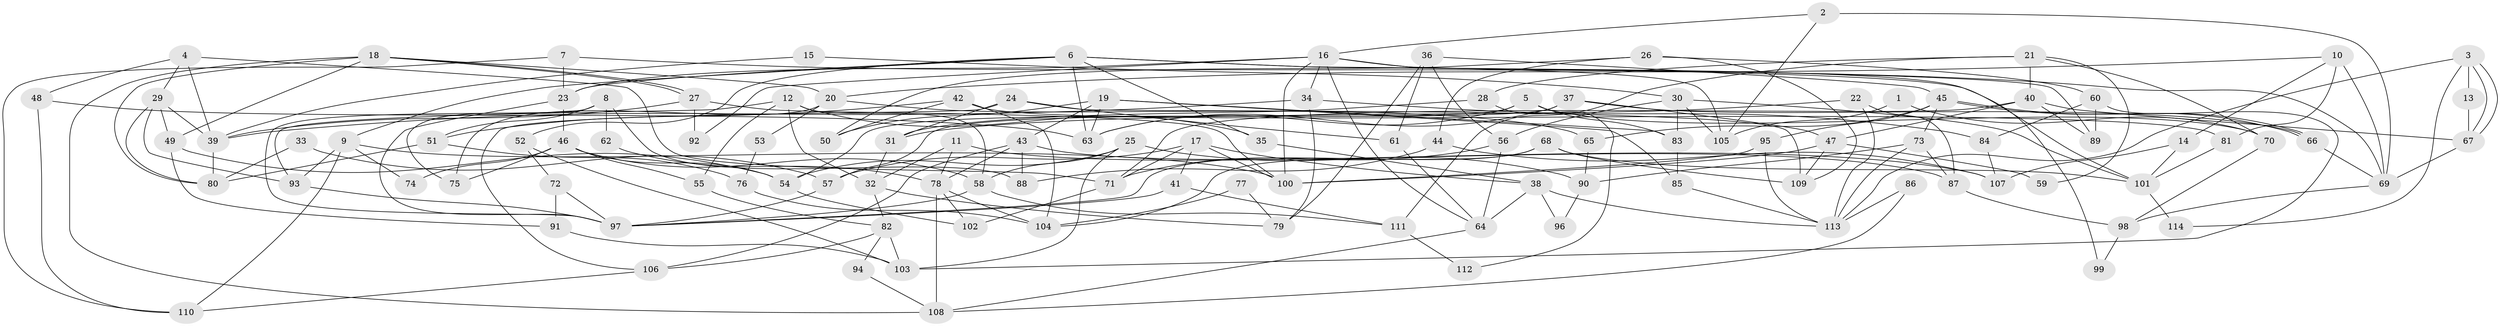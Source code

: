 // Generated by graph-tools (version 1.1) at 2025/36/03/09/25 02:36:24]
// undirected, 114 vertices, 228 edges
graph export_dot {
graph [start="1"]
  node [color=gray90,style=filled];
  1;
  2;
  3;
  4;
  5;
  6;
  7;
  8;
  9;
  10;
  11;
  12;
  13;
  14;
  15;
  16;
  17;
  18;
  19;
  20;
  21;
  22;
  23;
  24;
  25;
  26;
  27;
  28;
  29;
  30;
  31;
  32;
  33;
  34;
  35;
  36;
  37;
  38;
  39;
  40;
  41;
  42;
  43;
  44;
  45;
  46;
  47;
  48;
  49;
  50;
  51;
  52;
  53;
  54;
  55;
  56;
  57;
  58;
  59;
  60;
  61;
  62;
  63;
  64;
  65;
  66;
  67;
  68;
  69;
  70;
  71;
  72;
  73;
  74;
  75;
  76;
  77;
  78;
  79;
  80;
  81;
  82;
  83;
  84;
  85;
  86;
  87;
  88;
  89;
  90;
  91;
  92;
  93;
  94;
  95;
  96;
  97;
  98;
  99;
  100;
  101;
  102;
  103;
  104;
  105;
  106;
  107;
  108;
  109;
  110;
  111;
  112;
  113;
  114;
  1 -- 105;
  1 -- 70;
  2 -- 16;
  2 -- 69;
  2 -- 105;
  3 -- 67;
  3 -- 67;
  3 -- 113;
  3 -- 13;
  3 -- 114;
  4 -- 39;
  4 -- 71;
  4 -- 29;
  4 -- 48;
  5 -- 83;
  5 -- 54;
  5 -- 63;
  5 -- 70;
  6 -- 9;
  6 -- 52;
  6 -- 23;
  6 -- 35;
  6 -- 63;
  6 -- 89;
  6 -- 101;
  7 -- 69;
  7 -- 110;
  7 -- 23;
  8 -- 97;
  8 -- 75;
  8 -- 51;
  8 -- 62;
  8 -- 88;
  9 -- 100;
  9 -- 110;
  9 -- 74;
  9 -- 93;
  10 -- 69;
  10 -- 81;
  10 -- 14;
  10 -- 20;
  11 -- 32;
  11 -- 78;
  11 -- 107;
  12 -- 58;
  12 -- 32;
  12 -- 35;
  12 -- 55;
  12 -- 93;
  13 -- 67;
  14 -- 107;
  14 -- 101;
  15 -- 39;
  15 -- 30;
  16 -- 105;
  16 -- 23;
  16 -- 34;
  16 -- 64;
  16 -- 92;
  16 -- 99;
  16 -- 100;
  17 -- 100;
  17 -- 38;
  17 -- 41;
  17 -- 57;
  17 -- 71;
  18 -- 27;
  18 -- 27;
  18 -- 20;
  18 -- 49;
  18 -- 80;
  18 -- 108;
  19 -- 63;
  19 -- 50;
  19 -- 43;
  19 -- 83;
  19 -- 85;
  20 -- 65;
  20 -- 53;
  20 -- 75;
  21 -- 40;
  21 -- 111;
  21 -- 28;
  21 -- 59;
  21 -- 70;
  22 -- 87;
  22 -- 113;
  22 -- 31;
  23 -- 46;
  23 -- 97;
  24 -- 106;
  24 -- 109;
  24 -- 31;
  24 -- 61;
  25 -- 58;
  25 -- 54;
  25 -- 90;
  25 -- 103;
  26 -- 60;
  26 -- 109;
  26 -- 44;
  26 -- 50;
  27 -- 39;
  27 -- 92;
  27 -- 100;
  28 -- 31;
  28 -- 112;
  29 -- 93;
  29 -- 39;
  29 -- 49;
  29 -- 80;
  30 -- 101;
  30 -- 56;
  30 -- 83;
  30 -- 105;
  31 -- 32;
  32 -- 82;
  32 -- 79;
  33 -- 80;
  33 -- 57;
  34 -- 39;
  34 -- 79;
  34 -- 84;
  35 -- 38;
  36 -- 79;
  36 -- 45;
  36 -- 56;
  36 -- 61;
  37 -- 63;
  37 -- 57;
  37 -- 47;
  37 -- 66;
  38 -- 64;
  38 -- 96;
  38 -- 113;
  39 -- 80;
  40 -- 47;
  40 -- 71;
  40 -- 67;
  40 -- 89;
  41 -- 97;
  41 -- 111;
  42 -- 51;
  42 -- 104;
  42 -- 50;
  42 -- 81;
  43 -- 87;
  43 -- 78;
  43 -- 88;
  43 -- 106;
  44 -- 88;
  44 -- 107;
  45 -- 95;
  45 -- 66;
  45 -- 66;
  45 -- 65;
  45 -- 73;
  46 -- 54;
  46 -- 55;
  46 -- 58;
  46 -- 74;
  46 -- 75;
  47 -- 100;
  47 -- 59;
  47 -- 109;
  48 -- 63;
  48 -- 110;
  49 -- 54;
  49 -- 91;
  51 -- 80;
  51 -- 76;
  52 -- 103;
  52 -- 72;
  53 -- 76;
  54 -- 102;
  55 -- 82;
  56 -- 64;
  56 -- 71;
  57 -- 97;
  58 -- 97;
  58 -- 111;
  60 -- 84;
  60 -- 89;
  60 -- 103;
  61 -- 64;
  62 -- 78;
  64 -- 108;
  65 -- 90;
  66 -- 69;
  67 -- 69;
  68 -- 101;
  68 -- 97;
  68 -- 104;
  68 -- 109;
  69 -- 98;
  70 -- 98;
  71 -- 102;
  72 -- 97;
  72 -- 91;
  73 -- 113;
  73 -- 87;
  73 -- 90;
  76 -- 104;
  77 -- 79;
  77 -- 104;
  78 -- 108;
  78 -- 102;
  78 -- 104;
  81 -- 101;
  82 -- 103;
  82 -- 94;
  82 -- 106;
  83 -- 85;
  84 -- 107;
  85 -- 113;
  86 -- 108;
  86 -- 113;
  87 -- 98;
  90 -- 96;
  91 -- 103;
  93 -- 97;
  94 -- 108;
  95 -- 113;
  95 -- 100;
  98 -- 99;
  101 -- 114;
  106 -- 110;
  111 -- 112;
}
